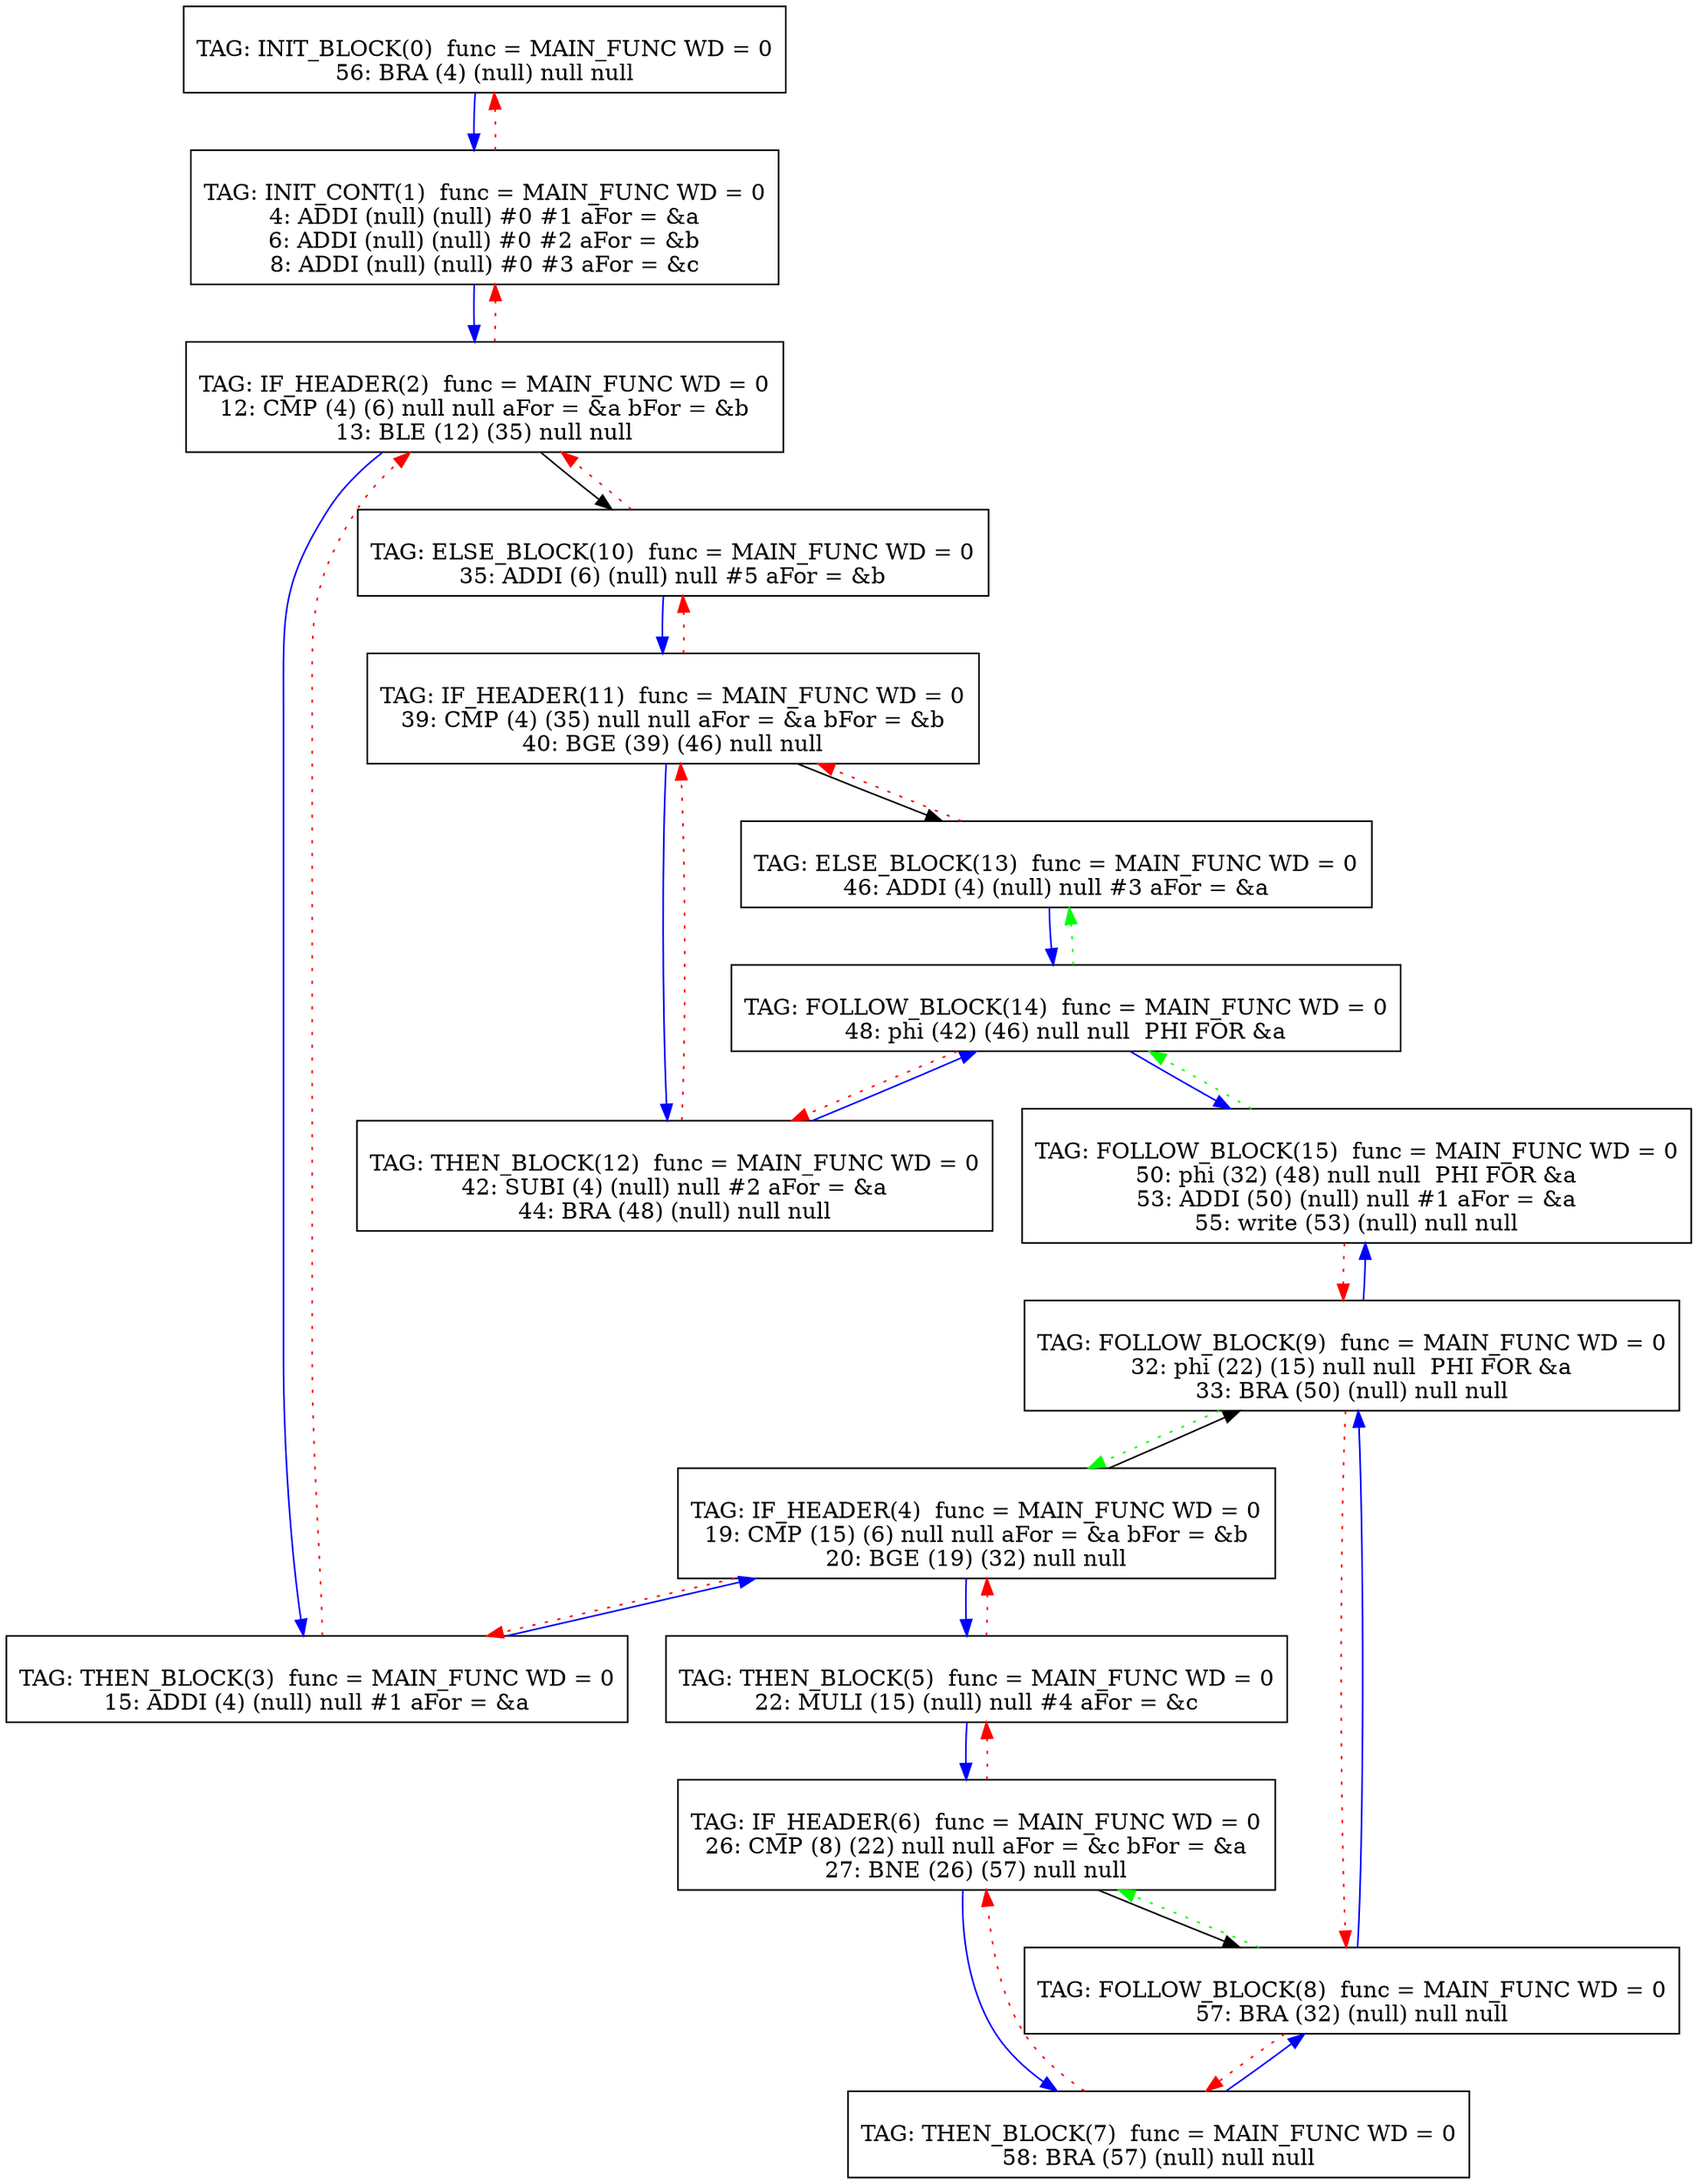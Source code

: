 digraph {
0[label="
TAG: INIT_BLOCK(0)  func = MAIN_FUNC WD = 0
56: BRA (4) (null) null null
"];
0[shape=box];
0 -> 1[color=blue]
1[label="
TAG: INIT_CONT(1)  func = MAIN_FUNC WD = 0
4: ADDI (null) (null) #0 #1 aFor = &a
6: ADDI (null) (null) #0 #2 aFor = &b
8: ADDI (null) (null) #0 #3 aFor = &c
"];
1[shape=box];
1 -> 2[color=blue]
1 -> 0[color=red][style=dotted]
2[label="
TAG: IF_HEADER(2)  func = MAIN_FUNC WD = 0
12: CMP (4) (6) null null aFor = &a bFor = &b
13: BLE (12) (35) null null
"];
2[shape=box];
2 -> 3[color=blue]
2 -> 10[color=black]
2 -> 1[color=red][style=dotted]
3[label="
TAG: THEN_BLOCK(3)  func = MAIN_FUNC WD = 0
15: ADDI (4) (null) null #1 aFor = &a
"];
3[shape=box];
3 -> 4[color=blue]
3 -> 2[color=red][style=dotted]
4[label="
TAG: IF_HEADER(4)  func = MAIN_FUNC WD = 0
19: CMP (15) (6) null null aFor = &a bFor = &b
20: BGE (19) (32) null null
"];
4[shape=box];
4 -> 5[color=blue]
4 -> 9[color=black]
4 -> 3[color=red][style=dotted]
5[label="
TAG: THEN_BLOCK(5)  func = MAIN_FUNC WD = 0
22: MULI (15) (null) null #4 aFor = &c
"];
5[shape=box];
5 -> 6[color=blue]
5 -> 4[color=red][style=dotted]
6[label="
TAG: IF_HEADER(6)  func = MAIN_FUNC WD = 0
26: CMP (8) (22) null null aFor = &c bFor = &a
27: BNE (26) (57) null null
"];
6[shape=box];
6 -> 7[color=blue]
6 -> 8[color=black]
6 -> 5[color=red][style=dotted]
7[label="
TAG: THEN_BLOCK(7)  func = MAIN_FUNC WD = 0
58: BRA (57) (null) null null
"];
7[shape=box];
7 -> 8[color=blue]
7 -> 6[color=red][style=dotted]
8[label="
TAG: FOLLOW_BLOCK(8)  func = MAIN_FUNC WD = 0
57: BRA (32) (null) null null
"];
8[shape=box];
8 -> 9[color=blue]
8 -> 7[color=red][style=dotted]
8 -> 6[color=green][style=dotted]
9[label="
TAG: FOLLOW_BLOCK(9)  func = MAIN_FUNC WD = 0
32: phi (22) (15) null null  PHI FOR &a
33: BRA (50) (null) null null
"];
9[shape=box];
9 -> 15[color=blue]
9 -> 8[color=red][style=dotted]
9 -> 4[color=green][style=dotted]
10[label="
TAG: ELSE_BLOCK(10)  func = MAIN_FUNC WD = 0
35: ADDI (6) (null) null #5 aFor = &b
"];
10[shape=box];
10 -> 11[color=blue]
10 -> 2[color=red][style=dotted]
11[label="
TAG: IF_HEADER(11)  func = MAIN_FUNC WD = 0
39: CMP (4) (35) null null aFor = &a bFor = &b
40: BGE (39) (46) null null
"];
11[shape=box];
11 -> 12[color=blue]
11 -> 13[color=black]
11 -> 10[color=red][style=dotted]
12[label="
TAG: THEN_BLOCK(12)  func = MAIN_FUNC WD = 0
42: SUBI (4) (null) null #2 aFor = &a
44: BRA (48) (null) null null
"];
12[shape=box];
12 -> 14[color=blue]
12 -> 11[color=red][style=dotted]
13[label="
TAG: ELSE_BLOCK(13)  func = MAIN_FUNC WD = 0
46: ADDI (4) (null) null #3 aFor = &a
"];
13[shape=box];
13 -> 14[color=blue]
13 -> 11[color=red][style=dotted]
14[label="
TAG: FOLLOW_BLOCK(14)  func = MAIN_FUNC WD = 0
48: phi (42) (46) null null  PHI FOR &a
"];
14[shape=box];
14 -> 15[color=blue]
14 -> 12[color=red][style=dotted]
14 -> 13[color=green][style=dotted]
15[label="
TAG: FOLLOW_BLOCK(15)  func = MAIN_FUNC WD = 0
50: phi (32) (48) null null  PHI FOR &a
53: ADDI (50) (null) null #1 aFor = &a
55: write (53) (null) null null
"];
15[shape=box];
15 -> 9[color=red][style=dotted]
15 -> 14[color=green][style=dotted]
}